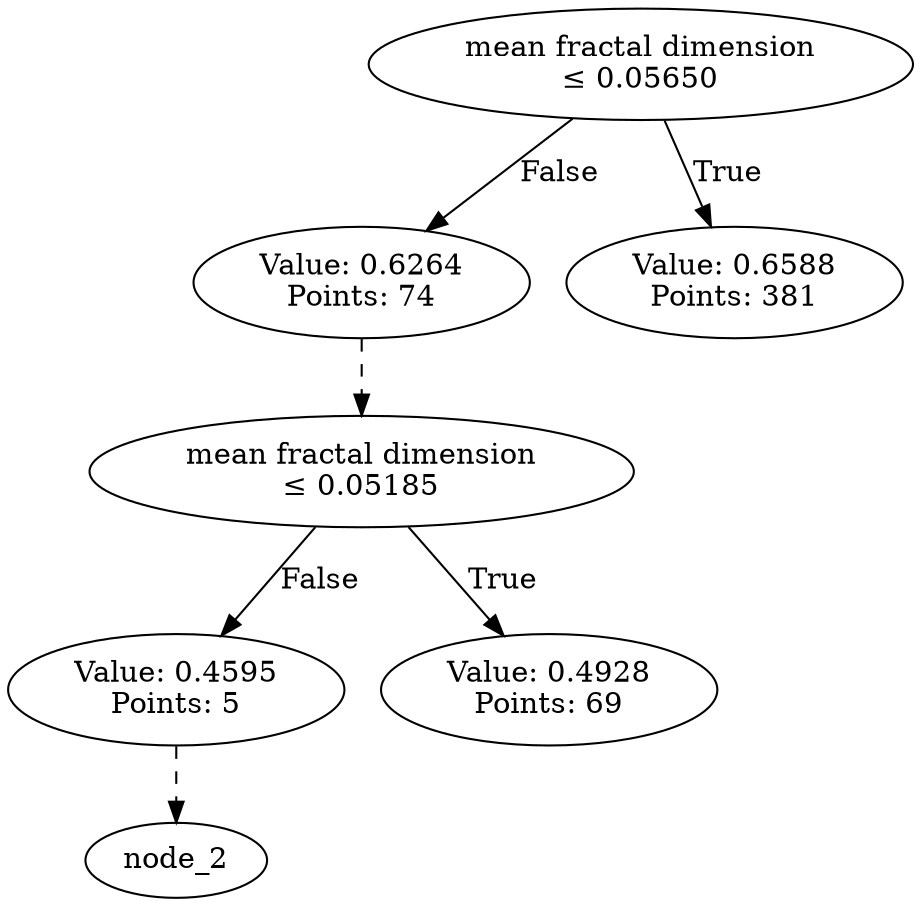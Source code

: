 // Decision Rule Visualization for One R
digraph {
	rankdir=TB size="8,8"
	node_0 [label="mean fractal dimension
≤ 0.05650"]
	leaf_0_left [label="Value: 0.6264
Points: 74"]
	node_0 -> leaf_0_left [label=False]
	leaf_0_right [label="Value: 0.6588
Points: 381"]
	node_0 -> leaf_0_right [label=True]
	leaf_0_left -> node_1 [style=dashed]
	node_1 [label="mean fractal dimension
≤ 0.05185"]
	leaf_1_left [label="Value: 0.4595
Points: 5"]
	node_1 -> leaf_1_left [label=False]
	leaf_1_right [label="Value: 0.4928
Points: 69"]
	node_1 -> leaf_1_right [label=True]
	leaf_1_left -> node_2 [style=dashed]
}
